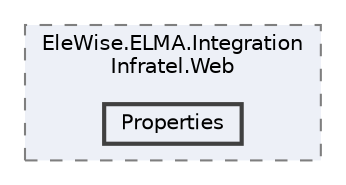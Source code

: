 digraph "Web/Modules/EleWise.ELMA.IntegrationInfratel.Web/Properties"
{
 // LATEX_PDF_SIZE
  bgcolor="transparent";
  edge [fontname=Helvetica,fontsize=10,labelfontname=Helvetica,labelfontsize=10];
  node [fontname=Helvetica,fontsize=10,shape=box,height=0.2,width=0.4];
  compound=true
  subgraph clusterdir_4cfda946ac59e86445f2c16255b55c7b {
    graph [ bgcolor="#edf0f7", pencolor="grey50", label="EleWise.ELMA.Integration\lInfratel.Web", fontname=Helvetica,fontsize=10 style="filled,dashed", URL="dir_4cfda946ac59e86445f2c16255b55c7b.html",tooltip=""]
  dir_e4fc1eb78c8ff736046a882c59f7dd6d [label="Properties", fillcolor="#edf0f7", color="grey25", style="filled,bold", URL="dir_e4fc1eb78c8ff736046a882c59f7dd6d.html",tooltip=""];
  }
}

